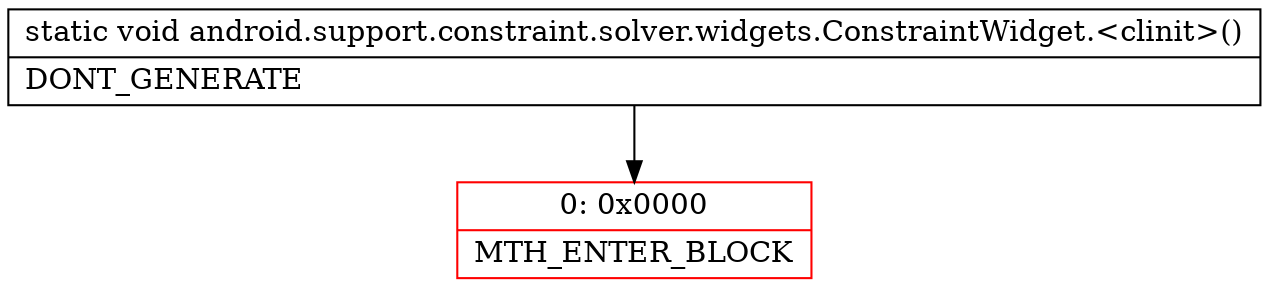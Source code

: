 digraph "CFG forandroid.support.constraint.solver.widgets.ConstraintWidget.\<clinit\>()V" {
subgraph cluster_Region_2053887626 {
label = "R(0)";
node [shape=record,color=blue];
}
Node_0 [shape=record,color=red,label="{0\:\ 0x0000|MTH_ENTER_BLOCK\l}"];
MethodNode[shape=record,label="{static void android.support.constraint.solver.widgets.ConstraintWidget.\<clinit\>()  | DONT_GENERATE\l}"];
MethodNode -> Node_0;
}

